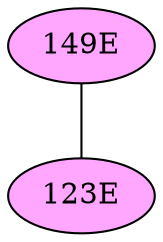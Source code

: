 // The Round Table
graph {
	"149E" [fillcolor="#FFA6FF" style=radial]
	"123E" [fillcolor="#FFA6FF" style=radial]
	"149E" -- "123E" [penwidth=1]
}
